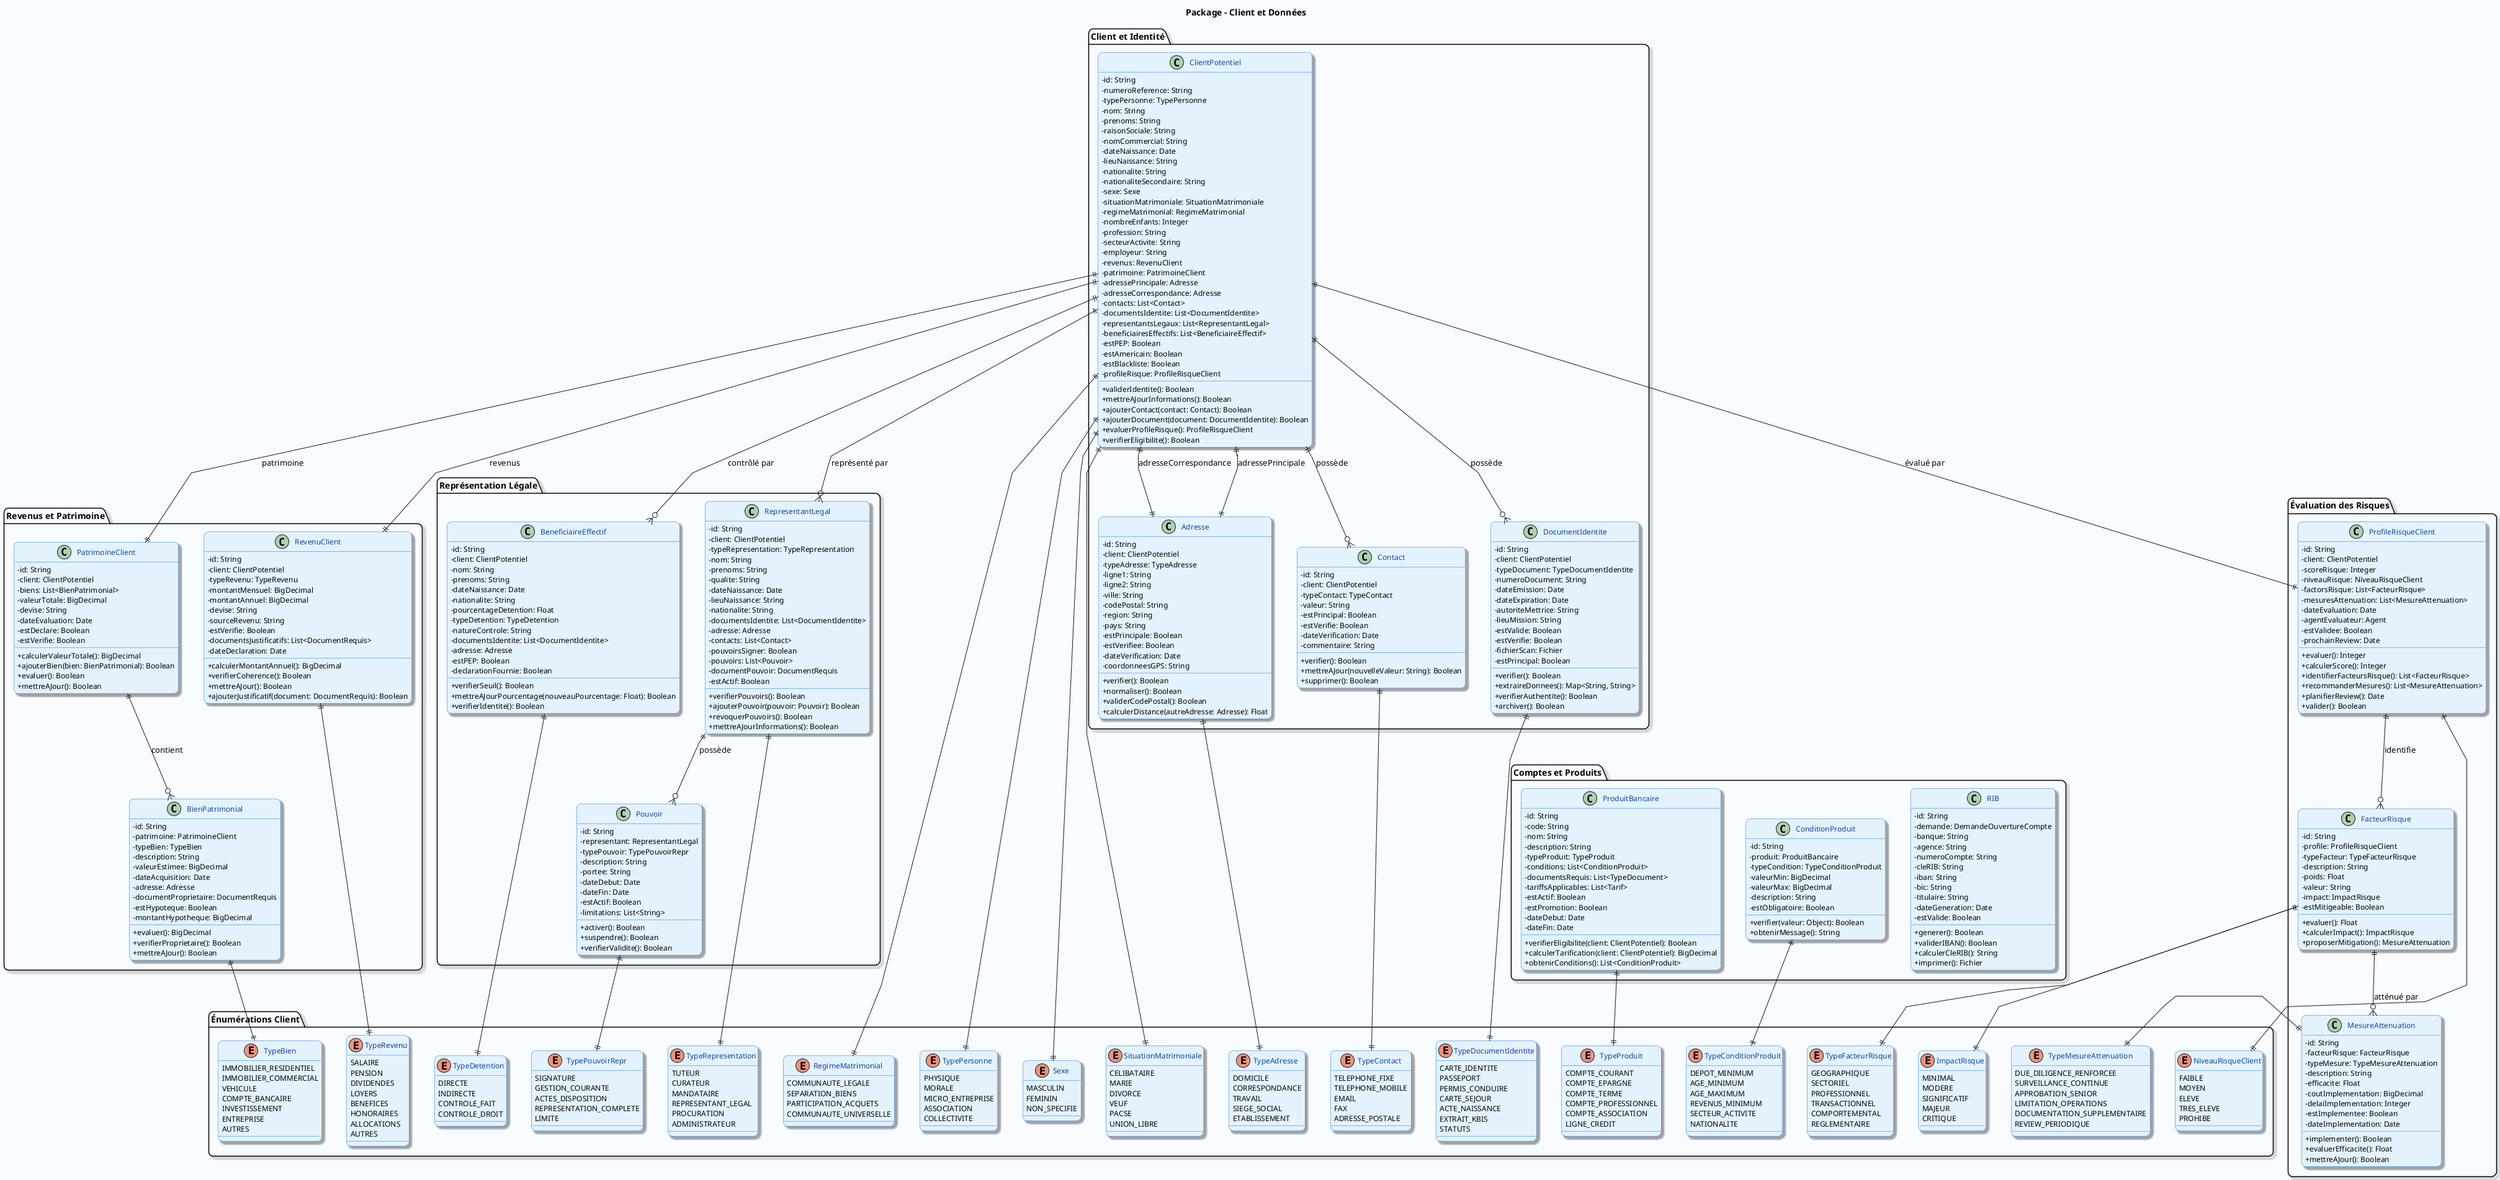 @startuml ClientEtDonnees
skinparam linetype polyline
skinparam backgroundColor #F8FBFF
skinparam classBackgroundColor #E3F2FD
skinparam classBorderColor #1976D2
skinparam classFontColor #0D47A1
skinparam classFontSize 13
skinparam classAttributeFontSize 12
skinparam classMethodFontSize 12
skinparam classAttributeIconSize 0
skinparam shadowing true
skinparam roundCorner 15
skinparam nodesep 40
skinparam ranksep 30

title Package - Client et Données

package "Client et Identité" {
  class ClientPotentiel {
    - id: String
    - numeroReference: String
    - typePersonne: TypePersonne
    - nom: String
    - prenoms: String
    - raisonSociale: String
    - nomCommercial: String
    - dateNaissance: Date
    - lieuNaissance: String
    - nationalite: String
    - nationaliteSecondaire: String
    - sexe: Sexe
    - situationMatrimoniale: SituationMatrimoniale
    - regimeMatrimonial: RegimeMatrimonial
    - nombreEnfants: Integer
    - profession: String
    - secteurActivite: String
    - employeur: String
    - revenus: RevenuClient
    - patrimoine: PatrimoineClient
    - adressePrincipale: Adresse
    - adresseCorrespondance: Adresse
    - contacts: List<Contact>
    - documentsIdentite: List<DocumentIdentite>
    - representantsLegaux: List<RepresentantLegal>
    - beneficiairesEffectifs: List<BeneficiaireEffectif>
    - estPEP: Boolean
    - estAmericain: Boolean
    - estBlackliste: Boolean
    - profileRisque: ProfileRisqueClient
    + validerIdentite(): Boolean
    + mettreAJourInformations(): Boolean
    + ajouterContact(contact: Contact): Boolean
    + ajouterDocument(document: DocumentIdentite): Boolean
    + evaluerProfileRisque(): ProfileRisqueClient
    + verifierEligibilite(): Boolean
  }

  class DocumentIdentite {
    - id: String
    - client: ClientPotentiel
    - typeDocument: TypeDocumentIdentite
    - numeroDocument: String
    - dateEmission: Date
    - dateExpiration: Date
    - autoriteMettrice: String
    - lieuMission: String
    - estValide: Boolean
    - estVerifie: Boolean
    - fichierScan: Fichier
    - estPrincipal: Boolean
    + verifier(): Boolean
    + extraireDonnees(): Map<String, String>
    + verifierAuthentite(): Boolean
    + archiver(): Boolean
  }

  class Contact {
    - id: String
    - client: ClientPotentiel
    - typeContact: TypeContact
    - valeur: String
    - estPrincipal: Boolean
    - estVerifie: Boolean
    - dateVerification: Date
    - commentaire: String
    + verifier(): Boolean
    + mettreAJour(nouvelleValeur: String): Boolean
    + supprimer(): Boolean
  }

  class Adresse {
    - id: String
    - client: ClientPotentiel
    - typeAdresse: TypeAdresse
    - ligne1: String
    - ligne2: String
    - ville: String
    - codePostal: String
    - region: String
    - pays: String
    - estPrincipale: Boolean
    - estVerifiee: Boolean
    - dateVerification: Date
    - coordonneesGPS: String
    + verifier(): Boolean
    + normaliser(): Boolean
    + validerCodePostal(): Boolean
    + calculerDistance(autreAdresse: Adresse): Float
  }
}

package "Revenus et Patrimoine" {
  class RevenuClient {
    - id: String
    - client: ClientPotentiel
    - typeRevenu: TypeRevenu
    - montantMensuel: BigDecimal
    - montantAnnuel: BigDecimal
    - devise: String
    - sourceRevenu: String
    - estVerifie: Boolean
    - documentsJustificatifs: List<DocumentRequis>
    - dateDeclaration: Date
    + calculerMontantAnnuel(): BigDecimal
    + verifierCoherence(): Boolean
    + mettreAJour(): Boolean
    + ajouterJustificatif(document: DocumentRequis): Boolean
  }

  class PatrimoineClient {
    - id: String
    - client: ClientPotentiel
    - biens: List<BienPatrimonial>
    - valeurTotale: BigDecimal
    - devise: String
    - dateEvaluation: Date
    - estDeclare: Boolean
    - estVerifie: Boolean
    + calculerValeurTotale(): BigDecimal
    + ajouterBien(bien: BienPatrimonial): Boolean
    + evaluer(): Boolean
    + mettreAJour(): Boolean
  }

  class BienPatrimonial {
    - id: String
    - patrimoine: PatrimoineClient
    - typeBien: TypeBien
    - description: String
    - valeurEstimee: BigDecimal
    - dateAcquisition: Date
    - adresse: Adresse
    - documentProprietaire: DocumentRequis
    - estHypoteque: Boolean
    - montantHypotheque: BigDecimal
    + evaluer(): BigDecimal
    + verifierProprietaire(): Boolean
    + mettreAJour(): Boolean
  }
}

package "Représentation Légale" {
  class RepresentantLegal {
    - id: String
    - client: ClientPotentiel
    - typeRepresentation: TypeRepresentation
    - nom: String
    - prenoms: String
    - qualite: String
    - dateNaissance: Date
    - lieuNaissance: String
    - nationalite: String
    - documentsIdentite: List<DocumentIdentite>
    - adresse: Adresse
    - contacts: List<Contact>
    - pouvoirsSigner: Boolean
    - pouvoirs: List<Pouvoir>
    - documentPouvoir: DocumentRequis
    - estActif: Boolean
    + verifierPouvoirs(): Boolean
    + ajouterPouvoir(pouvoir: Pouvoir): Boolean
    + revoquerPouvoirs(): Boolean
    + mettreAJourInformations(): Boolean
  }

  class BeneficiaireEffectif {
    - id: String
    - client: ClientPotentiel
    - nom: String
    - prenoms: String
    - dateNaissance: Date
    - nationalite: String
    - pourcentageDetention: Float
    - typeDetention: TypeDetention
    - natureControle: String
    - documentsIdentite: List<DocumentIdentite>
    - adresse: Adresse
    - estPEP: Boolean
    - declarationFournie: Boolean
    + verifierSeuil(): Boolean
    + mettreAJourPourcentage(nouveauPourcentage: Float): Boolean
    + verifierIdentite(): Boolean
  }

  class Pouvoir {
    - id: String
    - representant: RepresentantLegal
    - typePouvoir: TypePouvoirRepr
    - description: String
    - portee: String
    - dateDebut: Date
    - dateFin: Date
    - estActif: Boolean
    - limitations: List<String>
    + activer(): Boolean
    + suspendre(): Boolean
    + verifierValidite(): Boolean
  }
}

package "Évaluation des Risques" {
  class ProfileRisqueClient {
    - id: String
    - client: ClientPotentiel
    - scoreRisque: Integer
    - niveauRisque: NiveauRisqueClient
    - factorsRisque: List<FacteurRisque>
    - mesuresAttenuation: List<MesureAttenuation>
    - dateEvaluation: Date
    - agentEvaluateur: Agent
    - estValidee: Boolean
    - prochainReview: Date
    + evaluer(): Integer
    + calculerScore(): Integer
    + identifierFacteursRisque(): List<FacteurRisque>
    + recommanderMesures(): List<MesureAttenuation>
    + planifierReview(): Date
    + valider(): Boolean
  }

  class FacteurRisque {
    - id: String
    - profile: ProfileRisqueClient
    - typeFacteur: TypeFacteurRisque
    - description: String
    - poids: Float
    - valeur: String
    - impact: ImpactRisque
    - estMitigeable: Boolean
    + evaluer(): Float
    + calculerImpact(): ImpactRisque
    + proposerMitigation(): MesureAttenuation
  }

  class MesureAttenuation {
    - id: String
    - facteurRisque: FacteurRisque
    - typeMesure: TypeMesureAttenuation
    - description: String
    - efficacite: Float
    - coutImplementation: BigDecimal
    - delaiImplementation: Integer
    - estImplementee: Boolean
    - dateImplementation: Date
    + implementer(): Boolean
    + evaluerEfficacite(): Float
    + mettreAJour(): Boolean
  }
}

package "Comptes et Produits" {
  class RIB {
    - id: String
    - demande: DemandeOuvertureCompte
    - banque: String
    - agence: String
    - numeroCompte: String
    - cleRIB: String
    - iban: String
    - bic: String
    - titulaire: String
    - dateGeneration: Date
    - estValide: Boolean
    + generer(): Boolean
    + validerIBAN(): Boolean
    + calculerCleRIB(): String
    + imprimer(): Fichier
  }

  class ProduitBancaire {
    - id: String
    - code: String
    - nom: String
    - description: String
    - typeProduit: TypeProduit
    - conditions: List<ConditionProduit>
    - documentsRequis: List<TypeDocument>
    - tariffsApplicables: List<Tarif>
    - estActif: Boolean
    - estPromotion: Boolean
    - dateDebut: Date
    - dateFin: Date
    + verifierEligibilite(client: ClientPotentiel): Boolean
    + calculerTarification(client: ClientPotentiel): BigDecimal
    + obtenirConditions(): List<ConditionProduit>
  }

  class ConditionProduit {
    - id: String
    - produit: ProduitBancaire
    - typeCondition: TypeConditionProduit
    - valeurMin: BigDecimal
    - valeurMax: BigDecimal
    - description: String
    - estObligatoire: Boolean
    + verifier(valeur: Object): Boolean
    + obtenirMessage(): String
  }
}

package "Énumérations Client" {
  enum TypePersonne {
    PHYSIQUE
    MORALE
    MICRO_ENTREPRISE
    ASSOCIATION
    COLLECTIVITE
  }

  enum Sexe {
    MASCULIN
    FEMININ
    NON_SPECIFIE
  }

  enum SituationMatrimoniale {
    CELIBATAIRE
    MARIE
    DIVORCE
    VEUF
    PACSE
    UNION_LIBRE
  }

  enum RegimeMatrimonial {
    COMMUNAUTE_LEGALE
    SEPARATION_BIENS
    PARTICIPATION_ACQUETS
    COMMUNAUTE_UNIVERSELLE
  }

  enum TypeDocumentIdentite {
    CARTE_IDENTITE
    PASSEPORT
    PERMIS_CONDUIRE
    CARTE_SEJOUR
    ACTE_NAISSANCE
    EXTRAIT_KBIS
    STATUTS
  }

  enum TypeContact {
    TELEPHONE_FIXE
    TELEPHONE_MOBILE
    EMAIL
    FAX
    ADRESSE_POSTALE
  }

  enum TypeAdresse {
    DOMICILE
    CORRESPONDANCE
    TRAVAIL
    SIEGE_SOCIAL
    ETABLISSEMENT
  }

  enum TypeRevenu {
    SALAIRE
    PENSION
    DIVIDENDES
    LOYERS
    BENEFICES
    HONORAIRES
    ALLOCATIONS
    AUTRES
  }

  enum TypeBien {
    IMMOBILIER_RESIDENTIEL
    IMMOBILIER_COMMERCIAL
    VEHICULE
    COMPTE_BANCAIRE
    INVESTISSEMENT
    ENTREPRISE
    AUTRES
  }

  enum TypeRepresentation {
    TUTEUR
    CURATEUR
    MANDATAIRE
    REPRESENTANT_LEGAL
    PROCURATION
    ADMINISTRATEUR
  }

  enum TypeDetention {
    DIRECTE
    INDIRECTE
    CONTROLE_FAIT
    CONTROLE_DROIT
  }

  enum TypePouvoirRepr {
    SIGNATURE
    GESTION_COURANTE
    ACTES_DISPOSITION
    REPRESENTATION_COMPLETE
    LIMITE
  }

  enum NiveauRisqueClient {
    FAIBLE
    MOYEN
    ELEVE
    TRES_ELEVE
    PROHIBE
  }

  enum TypeFacteurRisque {
    GEOGRAPHIQUE
    SECTORIEL
    PROFESSIONNEL
    TRANSACTIONNEL
    COMPORTEMENTAL
    REGLEMENTAIRE
  }

  enum ImpactRisque {
    MINIMAL
    MODERE
    SIGNIFICATIF
    MAJEUR
    CRITIQUE
  }

  enum TypeMesureAttenuation {
    DUE_DILIGENCE_RENFORCEE
    SURVEILLANCE_CONTINUE
    APPROBATION_SENIOR
    LIMITATION_OPERATIONS
    DOCUMENTATION_SUPPLEMENTAIRE
    REVIEW_PERIODIQUE
  }

  enum TypeProduit {
    COMPTE_COURANT
    COMPTE_EPARGNE
    COMPTE_TERME
    COMPTE_PROFESSIONNEL
    COMPTE_ASSOCIATION
    LIGNE_CREDIT
  }

  enum TypeConditionProduit {
    DEPOT_MINIMUM
    AGE_MINIMUM
    AGE_MAXIMUM
    REVENUS_MINIMUM
    SECTEUR_ACTIVITE
    NATIONALITE
  }
}

' Relations principales
ClientPotentiel ||--o{ DocumentIdentite : "possède"
ClientPotentiel ||--o{ Contact : "possède"
ClientPotentiel ||--|| Adresse : "adressePrincipale"
ClientPotentiel ||--|| Adresse : "adresseCorrespondance"
ClientPotentiel ||--|| RevenuClient : "revenus"
ClientPotentiel ||--|| PatrimoineClient : "patrimoine"
ClientPotentiel ||--o{ RepresentantLegal : "représenté par"
ClientPotentiel ||--o{ BeneficiaireEffectif : "contrôlé par"
ClientPotentiel ||--|| ProfileRisqueClient : "évalué par"

PatrimoineClient ||--o{ BienPatrimonial : "contient"
RepresentantLegal ||--o{ Pouvoir : "possède"
ProfileRisqueClient ||--o{ FacteurRisque : "identifie"
FacteurRisque ||--o{ MesureAttenuation : "atténué par"

ClientPotentiel ||--|| TypePersonne
ClientPotentiel ||--|| Sexe
ClientPotentiel ||--|| SituationMatrimoniale
ClientPotentiel ||--|| RegimeMatrimonial
DocumentIdentite ||--|| TypeDocumentIdentite
Contact ||--|| TypeContact
Adresse ||--|| TypeAdresse
RevenuClient ||--|| TypeRevenu
BienPatrimonial ||--|| TypeBien
RepresentantLegal ||--|| TypeRepresentation
BeneficiaireEffectif ||--|| TypeDetention
Pouvoir ||--|| TypePouvoirRepr
ProfileRisqueClient ||--|| NiveauRisqueClient
FacteurRisque ||--|| TypeFacteurRisque
FacteurRisque ||--|| ImpactRisque
MesureAttenuation ||--|| TypeMesureAttenuation
ProduitBancaire ||--|| TypeProduit
ConditionProduit ||--|| TypeConditionProduit

@enduml
